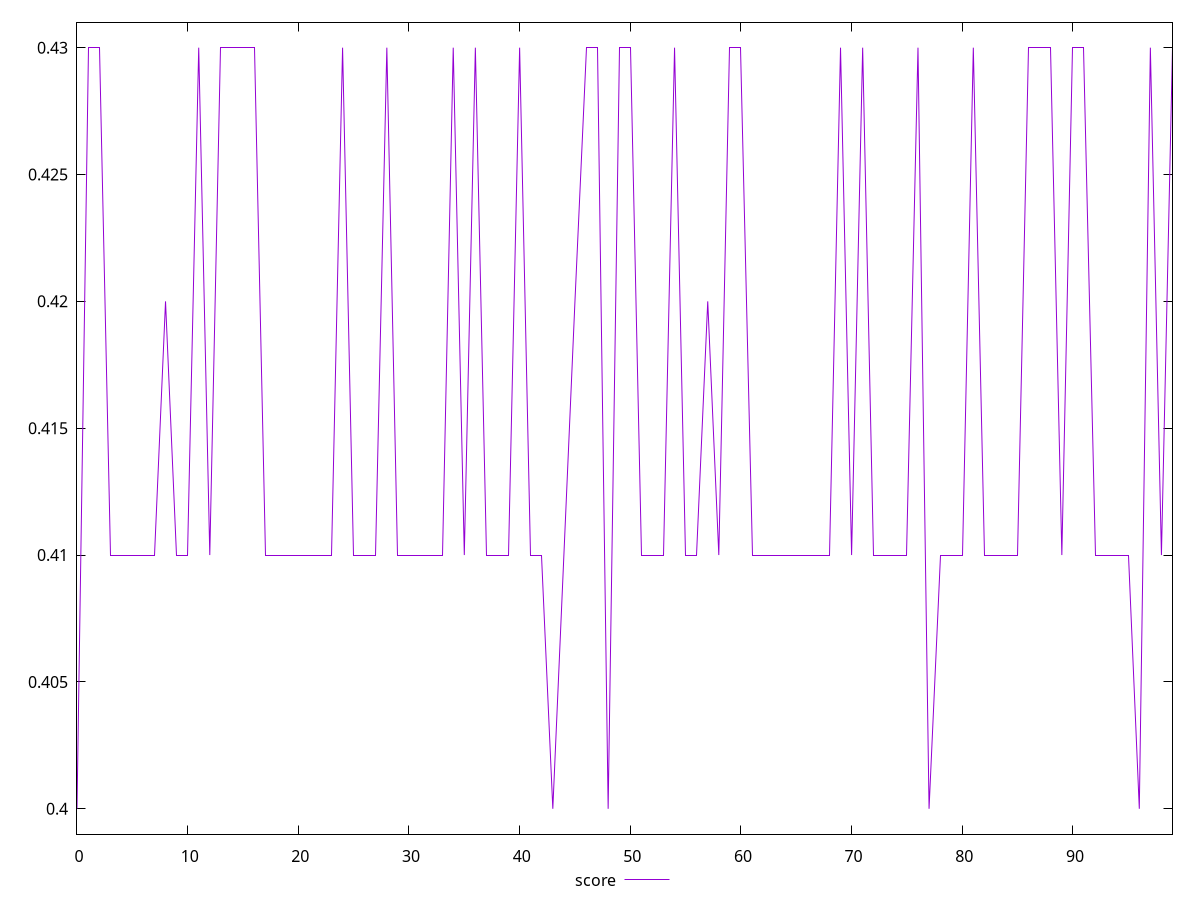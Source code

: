 reset

$score <<EOF
0 0.4
1 0.43
2 0.43
3 0.41
4 0.41
5 0.41
6 0.41
7 0.41
8 0.42
9 0.41
10 0.41
11 0.43
12 0.41
13 0.43
14 0.43
15 0.43
16 0.43
17 0.41
18 0.41
19 0.41
20 0.41
21 0.41
22 0.41
23 0.41
24 0.43
25 0.41
26 0.41
27 0.41
28 0.43
29 0.41
30 0.41
31 0.41
32 0.41
33 0.41
34 0.43
35 0.41
36 0.43
37 0.41
38 0.41
39 0.41
40 0.43
41 0.41
42 0.41
43 0.4
44 0.41
45 0.42
46 0.43
47 0.43
48 0.4
49 0.43
50 0.43
51 0.41
52 0.41
53 0.41
54 0.43
55 0.41
56 0.41
57 0.42
58 0.41
59 0.43
60 0.43
61 0.41
62 0.41
63 0.41
64 0.41
65 0.41
66 0.41
67 0.41
68 0.41
69 0.43
70 0.41
71 0.43
72 0.41
73 0.41
74 0.41
75 0.41
76 0.43
77 0.4
78 0.41
79 0.41
80 0.41
81 0.43
82 0.41
83 0.41
84 0.41
85 0.41
86 0.43
87 0.43
88 0.43
89 0.41
90 0.43
91 0.43
92 0.41
93 0.41
94 0.41
95 0.41
96 0.4
97 0.43
98 0.41
99 0.43
EOF

set key outside below
set xrange [0:99]
set yrange [0.399:0.431]
set trange [0.399:0.431]
set terminal svg size 640, 500 enhanced background rgb 'white'
set output "report_00018_2021-02-10T15-25-16.877Z/render-blocking-resources/samples/pages/score/values.svg"

plot $score title "score" with line

reset
